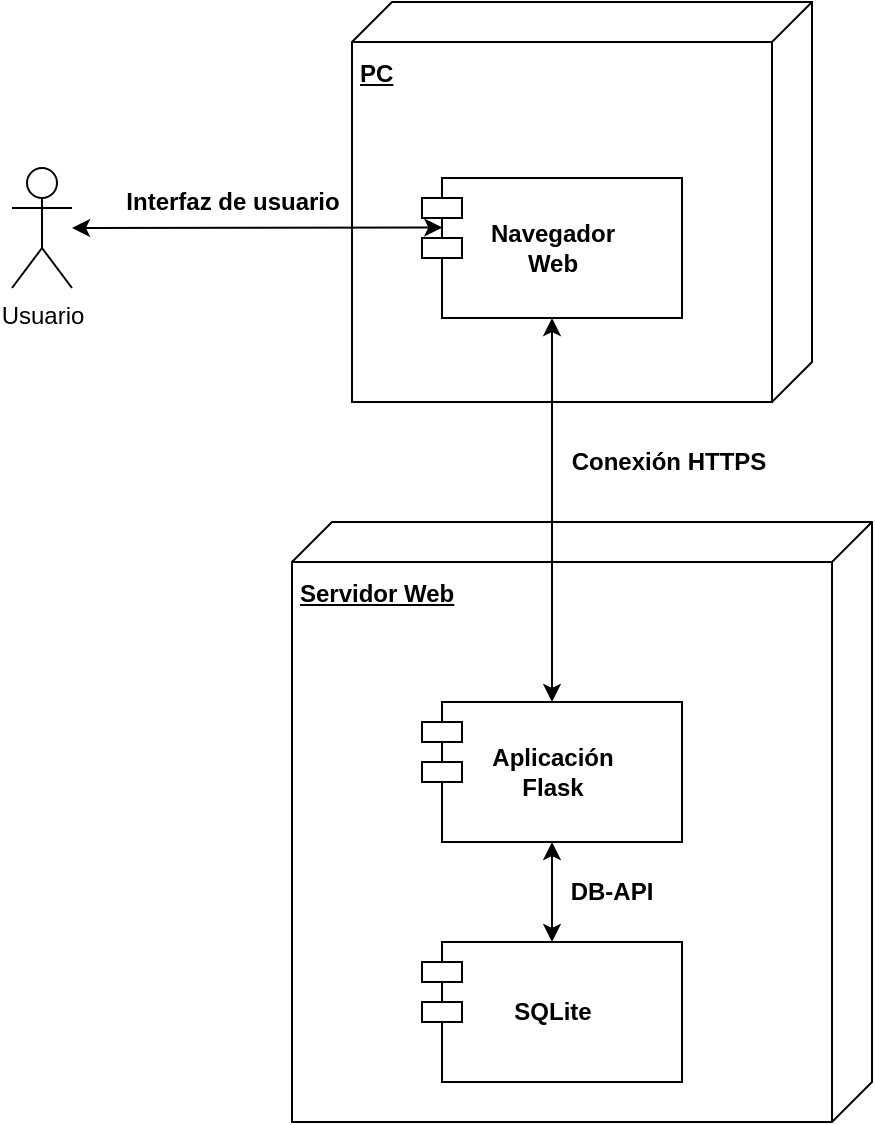 <mxfile version="21.3.7" type="device">
  <diagram name="Página-1" id="1ETJvQTOkNLDrXgBLH7d">
    <mxGraphModel dx="1274" dy="1846" grid="1" gridSize="10" guides="1" tooltips="1" connect="1" arrows="1" fold="1" page="1" pageScale="1" pageWidth="827" pageHeight="1169" math="0" shadow="0">
      <root>
        <mxCell id="0" />
        <mxCell id="1" parent="0" />
        <mxCell id="nCaYWi8LtKrmk4JnwUJk-1" value="&lt;div&gt;&lt;b&gt;&lt;br&gt;&lt;/b&gt;&lt;/div&gt;&lt;div&gt;&lt;b&gt;Servidor Web&lt;br&gt;&lt;/b&gt;&lt;/div&gt;" style="verticalAlign=top;align=left;spacingTop=8;spacingLeft=2;spacingRight=12;shape=cube;size=20;direction=south;fontStyle=4;html=1;whiteSpace=wrap;" parent="1" vertex="1">
          <mxGeometry x="440" y="230" width="290" height="300" as="geometry" />
        </mxCell>
        <mxCell id="nCaYWi8LtKrmk4JnwUJk-2" value="" style="shape=module;align=left;spacingLeft=20;align=center;verticalAlign=top;whiteSpace=wrap;html=1;" parent="1" vertex="1">
          <mxGeometry x="505" y="320" width="130" height="70" as="geometry" />
        </mxCell>
        <mxCell id="nCaYWi8LtKrmk4JnwUJk-5" value="&lt;div&gt;Aplicación &lt;br&gt;&lt;/div&gt;&lt;div&gt;Flask&lt;/div&gt;" style="text;align=center;fontStyle=1;verticalAlign=middle;spacingLeft=3;spacingRight=3;strokeColor=none;rotatable=0;points=[[0,0.5],[1,0.5]];portConstraint=eastwest;html=1;" parent="1" vertex="1">
          <mxGeometry x="530" y="342" width="80" height="26" as="geometry" />
        </mxCell>
        <mxCell id="nCaYWi8LtKrmk4JnwUJk-7" value="" style="shape=module;align=left;spacingLeft=20;align=center;verticalAlign=top;whiteSpace=wrap;html=1;" parent="1" vertex="1">
          <mxGeometry x="505" y="440" width="130" height="70" as="geometry" />
        </mxCell>
        <mxCell id="nCaYWi8LtKrmk4JnwUJk-8" value="SQLite" style="text;align=center;fontStyle=1;verticalAlign=middle;spacingLeft=3;spacingRight=3;strokeColor=none;rotatable=0;points=[[0,0.5],[1,0.5]];portConstraint=eastwest;html=1;" parent="1" vertex="1">
          <mxGeometry x="530" y="462" width="80" height="26" as="geometry" />
        </mxCell>
        <mxCell id="nCaYWi8LtKrmk4JnwUJk-11" value="&lt;div&gt;&lt;b&gt;&lt;br&gt;&lt;/b&gt;&lt;/div&gt;&lt;div&gt;&lt;b&gt;PC&lt;/b&gt;&lt;/div&gt;" style="verticalAlign=top;align=left;spacingTop=8;spacingLeft=2;spacingRight=12;shape=cube;size=20;direction=south;fontStyle=4;html=1;whiteSpace=wrap;" parent="1" vertex="1">
          <mxGeometry x="470" y="-30" width="230" height="200" as="geometry" />
        </mxCell>
        <mxCell id="nCaYWi8LtKrmk4JnwUJk-18" value="" style="shape=module;align=left;spacingLeft=20;align=center;verticalAlign=top;whiteSpace=wrap;html=1;" parent="1" vertex="1">
          <mxGeometry x="505" y="58" width="130" height="70" as="geometry" />
        </mxCell>
        <mxCell id="nCaYWi8LtKrmk4JnwUJk-19" value="&lt;div&gt;Navegador&lt;/div&gt;&lt;div&gt;Web&lt;br&gt;&lt;/div&gt;" style="text;align=center;fontStyle=1;verticalAlign=middle;spacingLeft=3;spacingRight=3;strokeColor=none;rotatable=0;points=[[0,0.5],[1,0.5]];portConstraint=eastwest;html=1;" parent="1" vertex="1">
          <mxGeometry x="530" y="80" width="80" height="26" as="geometry" />
        </mxCell>
        <mxCell id="nCaYWi8LtKrmk4JnwUJk-21" value="" style="endArrow=classic;startArrow=classic;html=1;rounded=0;" parent="1" source="nCaYWi8LtKrmk4JnwUJk-18" target="nCaYWi8LtKrmk4JnwUJk-2" edge="1">
          <mxGeometry width="50" height="50" relative="1" as="geometry">
            <mxPoint x="200" y="590" as="sourcePoint" />
            <mxPoint x="250" y="540" as="targetPoint" />
          </mxGeometry>
        </mxCell>
        <mxCell id="nCaYWi8LtKrmk4JnwUJk-22" value="" style="endArrow=classic;startArrow=classic;html=1;rounded=0;" parent="1" source="nCaYWi8LtKrmk4JnwUJk-7" target="nCaYWi8LtKrmk4JnwUJk-2" edge="1">
          <mxGeometry width="50" height="50" relative="1" as="geometry">
            <mxPoint x="310" y="590" as="sourcePoint" />
            <mxPoint x="360" y="540" as="targetPoint" />
          </mxGeometry>
        </mxCell>
        <mxCell id="nCaYWi8LtKrmk4JnwUJk-23" value="Conexión HTTPS" style="text;html=1;align=center;verticalAlign=middle;resizable=0;points=[];autosize=1;strokeColor=none;fillColor=none;rotation=0;fontStyle=1" parent="1" vertex="1">
          <mxGeometry x="568" y="185" width="120" height="30" as="geometry" />
        </mxCell>
        <mxCell id="nCaYWi8LtKrmk4JnwUJk-24" value="&lt;b&gt;DB-API&lt;/b&gt;" style="text;html=1;strokeColor=none;fillColor=none;align=center;verticalAlign=middle;whiteSpace=wrap;rounded=0;" parent="1" vertex="1">
          <mxGeometry x="570" y="400" width="60" height="30" as="geometry" />
        </mxCell>
        <mxCell id="nCaYWi8LtKrmk4JnwUJk-25" value="Usuario" style="shape=umlActor;verticalLabelPosition=bottom;verticalAlign=top;html=1;outlineConnect=0;" parent="1" vertex="1">
          <mxGeometry x="300" y="53" width="30" height="60" as="geometry" />
        </mxCell>
        <mxCell id="nCaYWi8LtKrmk4JnwUJk-28" value="" style="endArrow=classic;startArrow=classic;html=1;rounded=0;entryX=0.078;entryY=0.354;entryDx=0;entryDy=0;entryPerimeter=0;" parent="1" source="nCaYWi8LtKrmk4JnwUJk-25" target="nCaYWi8LtKrmk4JnwUJk-18" edge="1">
          <mxGeometry width="50" height="50" relative="1" as="geometry">
            <mxPoint x="220" y="230" as="sourcePoint" />
            <mxPoint x="270" y="180" as="targetPoint" />
          </mxGeometry>
        </mxCell>
        <mxCell id="7zPr78HWbbJPUYGZGSxP-1" value="&lt;b&gt;Interfaz de usuario&lt;/b&gt;" style="text;html=1;align=center;verticalAlign=middle;resizable=0;points=[];autosize=1;strokeColor=none;fillColor=none;" parent="1" vertex="1">
          <mxGeometry x="345" y="55" width="130" height="30" as="geometry" />
        </mxCell>
      </root>
    </mxGraphModel>
  </diagram>
</mxfile>
